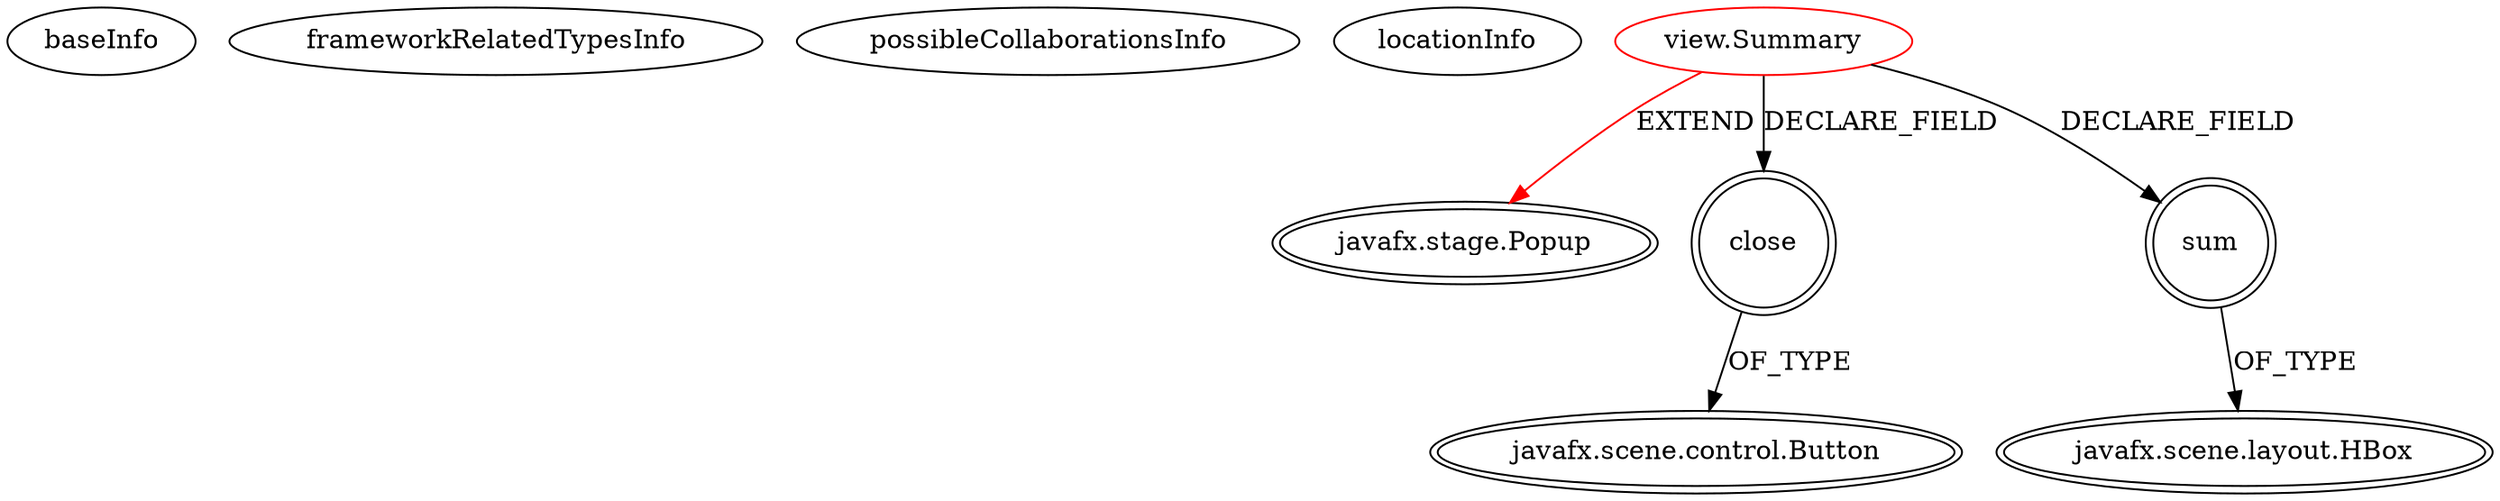 digraph {
baseInfo[graphId=4332,category="extension_graph",isAnonymous=false,possibleRelation=false]
frameworkRelatedTypesInfo[0="javafx.stage.Popup"]
possibleCollaborationsInfo[]
locationInfo[projectName="sushkrish-CityLife",filePath="/sushkrish-CityLife/CityLife-master/src/view/Summary.java",contextSignature="Summary",graphId="4332"]
0[label="view.Summary",vertexType="ROOT_CLIENT_CLASS_DECLARATION",isFrameworkType=false,color=red]
1[label="javafx.stage.Popup",vertexType="FRAMEWORK_CLASS_TYPE",isFrameworkType=true,peripheries=2]
2[label="close",vertexType="FIELD_DECLARATION",isFrameworkType=true,peripheries=2,shape=circle]
3[label="javafx.scene.control.Button",vertexType="FRAMEWORK_CLASS_TYPE",isFrameworkType=true,peripheries=2]
4[label="sum",vertexType="FIELD_DECLARATION",isFrameworkType=true,peripheries=2,shape=circle]
5[label="javafx.scene.layout.HBox",vertexType="FRAMEWORK_CLASS_TYPE",isFrameworkType=true,peripheries=2]
0->1[label="EXTEND",color=red]
0->2[label="DECLARE_FIELD"]
2->3[label="OF_TYPE"]
0->4[label="DECLARE_FIELD"]
4->5[label="OF_TYPE"]
}
